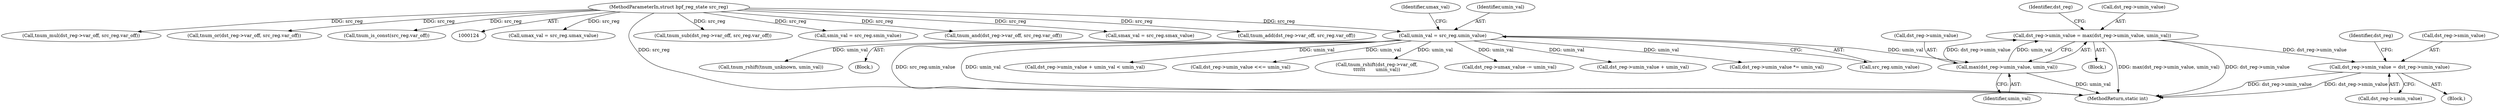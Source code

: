 digraph "0_linux_468f6eafa6c44cb2c5d8aad35e12f06c240a812a@pointer" {
"1000614" [label="(Call,dst_reg->smin_value = dst_reg->umin_value)"];
"1000567" [label="(Call,dst_reg->umin_value = max(dst_reg->umin_value, umin_val))"];
"1000571" [label="(Call,max(dst_reg->umin_value, umin_val))"];
"1000170" [label="(Call,umin_val = src_reg.umin_value)"];
"1000128" [label="(MethodParameterIn,struct bpf_reg_state src_reg)"];
"1000175" [label="(Call,umax_val = src_reg.umax_value)"];
"1000578" [label="(Identifier,dst_reg)"];
"1000194" [label="(Block,)"];
"1000738" [label="(Call,tnum_rshift(tnum_unknown, umin_val))"];
"1000618" [label="(Call,dst_reg->umin_value)"];
"1000613" [label="(Block,)"];
"1000170" [label="(Call,umin_val = src_reg.umin_value)"];
"1000129" [label="(Block,)"];
"1000176" [label="(Identifier,umax_val)"];
"1000572" [label="(Call,dst_reg->umin_value)"];
"1000614" [label="(Call,dst_reg->smin_value = dst_reg->umin_value)"];
"1000783" [label="(MethodReturn,static int)"];
"1000571" [label="(Call,max(dst_reg->umin_value, umin_val))"];
"1000233" [label="(Call,dst_reg->umin_value + umin_val < umin_val)"];
"1000351" [label="(Call,tnum_sub(dst_reg->var_off, src_reg.var_off))"];
"1000160" [label="(Call,smin_val = src_reg.smin_value)"];
"1000471" [label="(Call,tnum_and(dst_reg->var_off, src_reg.var_off))"];
"1000165" [label="(Call,smax_val = src_reg.smax_value)"];
"1000274" [label="(Call,tnum_add(dst_reg->var_off, src_reg.var_off))"];
"1000646" [label="(Call,dst_reg->umin_value <<= umin_val)"];
"1000728" [label="(Call,tnum_rshift(dst_reg->var_off,\n\t\t\t\t\t\t       umin_val))"];
"1000342" [label="(Call,dst_reg->umax_value -= umin_val)"];
"1000364" [label="(Call,tnum_mul(dst_reg->var_off, src_reg.var_off))"];
"1000128" [label="(MethodParameterIn,struct bpf_reg_state src_reg)"];
"1000575" [label="(Identifier,umin_val)"];
"1000567" [label="(Call,dst_reg->umin_value = max(dst_reg->umin_value, umin_val))"];
"1000560" [label="(Call,tnum_or(dst_reg->var_off, src_reg.var_off))"];
"1000234" [label="(Call,dst_reg->umin_value + umin_val)"];
"1000623" [label="(Identifier,dst_reg)"];
"1000171" [label="(Identifier,umin_val)"];
"1000403" [label="(Call,dst_reg->umin_value *= umin_val)"];
"1000615" [label="(Call,dst_reg->smin_value)"];
"1000182" [label="(Call,tnum_is_const(src_reg.var_off))"];
"1000568" [label="(Call,dst_reg->umin_value)"];
"1000172" [label="(Call,src_reg.umin_value)"];
"1000614" -> "1000613"  [label="AST: "];
"1000614" -> "1000618"  [label="CFG: "];
"1000615" -> "1000614"  [label="AST: "];
"1000618" -> "1000614"  [label="AST: "];
"1000623" -> "1000614"  [label="CFG: "];
"1000614" -> "1000783"  [label="DDG: dst_reg->umin_value"];
"1000614" -> "1000783"  [label="DDG: dst_reg->smin_value"];
"1000567" -> "1000614"  [label="DDG: dst_reg->umin_value"];
"1000567" -> "1000194"  [label="AST: "];
"1000567" -> "1000571"  [label="CFG: "];
"1000568" -> "1000567"  [label="AST: "];
"1000571" -> "1000567"  [label="AST: "];
"1000578" -> "1000567"  [label="CFG: "];
"1000567" -> "1000783"  [label="DDG: max(dst_reg->umin_value, umin_val)"];
"1000567" -> "1000783"  [label="DDG: dst_reg->umin_value"];
"1000571" -> "1000567"  [label="DDG: dst_reg->umin_value"];
"1000571" -> "1000567"  [label="DDG: umin_val"];
"1000571" -> "1000575"  [label="CFG: "];
"1000572" -> "1000571"  [label="AST: "];
"1000575" -> "1000571"  [label="AST: "];
"1000571" -> "1000783"  [label="DDG: umin_val"];
"1000170" -> "1000571"  [label="DDG: umin_val"];
"1000170" -> "1000129"  [label="AST: "];
"1000170" -> "1000172"  [label="CFG: "];
"1000171" -> "1000170"  [label="AST: "];
"1000172" -> "1000170"  [label="AST: "];
"1000176" -> "1000170"  [label="CFG: "];
"1000170" -> "1000783"  [label="DDG: src_reg.umin_value"];
"1000170" -> "1000783"  [label="DDG: umin_val"];
"1000128" -> "1000170"  [label="DDG: src_reg"];
"1000170" -> "1000233"  [label="DDG: umin_val"];
"1000170" -> "1000234"  [label="DDG: umin_val"];
"1000170" -> "1000342"  [label="DDG: umin_val"];
"1000170" -> "1000403"  [label="DDG: umin_val"];
"1000170" -> "1000646"  [label="DDG: umin_val"];
"1000170" -> "1000728"  [label="DDG: umin_val"];
"1000170" -> "1000738"  [label="DDG: umin_val"];
"1000128" -> "1000124"  [label="AST: "];
"1000128" -> "1000783"  [label="DDG: src_reg"];
"1000128" -> "1000160"  [label="DDG: src_reg"];
"1000128" -> "1000165"  [label="DDG: src_reg"];
"1000128" -> "1000175"  [label="DDG: src_reg"];
"1000128" -> "1000182"  [label="DDG: src_reg"];
"1000128" -> "1000274"  [label="DDG: src_reg"];
"1000128" -> "1000351"  [label="DDG: src_reg"];
"1000128" -> "1000364"  [label="DDG: src_reg"];
"1000128" -> "1000471"  [label="DDG: src_reg"];
"1000128" -> "1000560"  [label="DDG: src_reg"];
}

